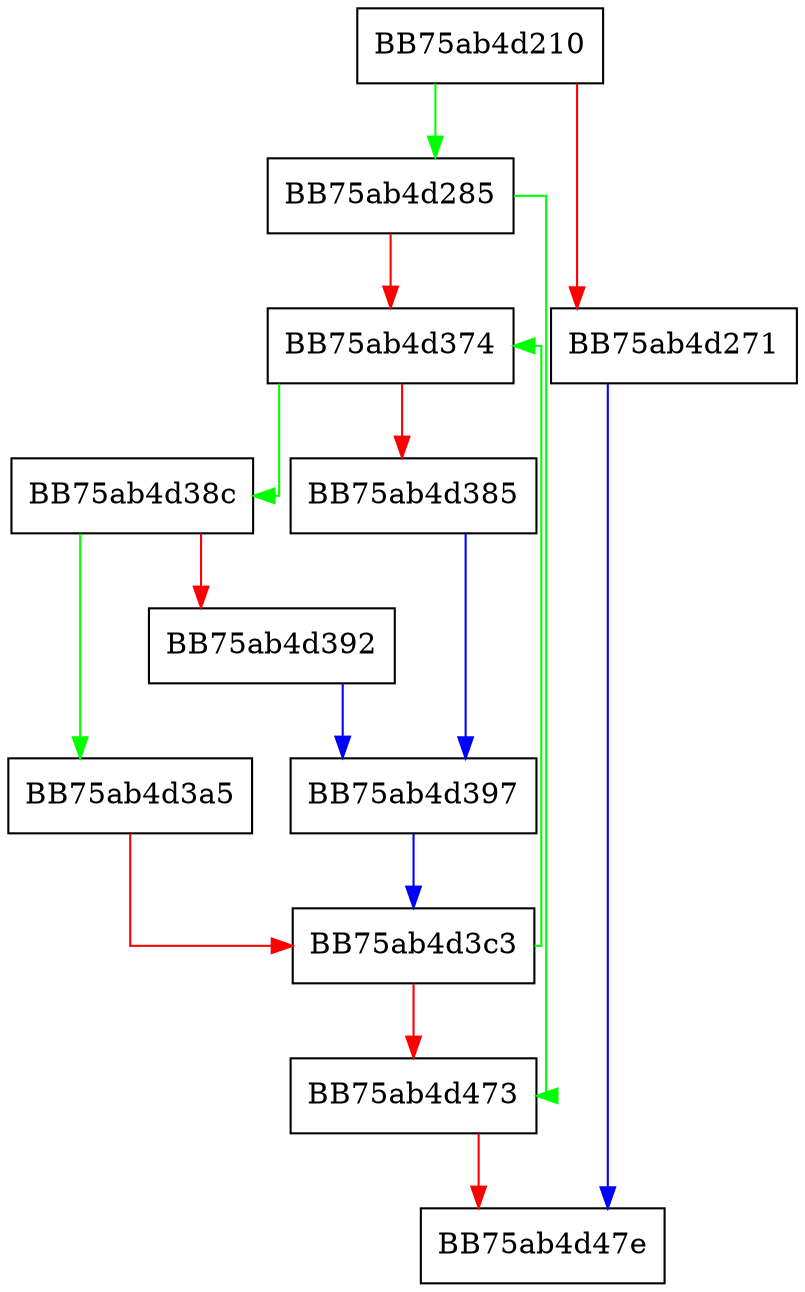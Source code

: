 digraph codeVectorCompare {
  node [shape="box"];
  graph [splines=ortho];
  BB75ab4d210 -> BB75ab4d285 [color="green"];
  BB75ab4d210 -> BB75ab4d271 [color="red"];
  BB75ab4d271 -> BB75ab4d47e [color="blue"];
  BB75ab4d285 -> BB75ab4d473 [color="green"];
  BB75ab4d285 -> BB75ab4d374 [color="red"];
  BB75ab4d374 -> BB75ab4d38c [color="green"];
  BB75ab4d374 -> BB75ab4d385 [color="red"];
  BB75ab4d385 -> BB75ab4d397 [color="blue"];
  BB75ab4d38c -> BB75ab4d3a5 [color="green"];
  BB75ab4d38c -> BB75ab4d392 [color="red"];
  BB75ab4d392 -> BB75ab4d397 [color="blue"];
  BB75ab4d397 -> BB75ab4d3c3 [color="blue"];
  BB75ab4d3a5 -> BB75ab4d3c3 [color="red"];
  BB75ab4d3c3 -> BB75ab4d374 [color="green"];
  BB75ab4d3c3 -> BB75ab4d473 [color="red"];
  BB75ab4d473 -> BB75ab4d47e [color="red"];
}
